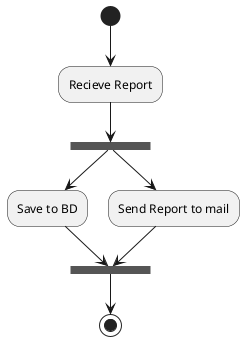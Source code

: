   ```plantuml
@startuml SendReport

(*) --> "Recieve Report"
--> ===B1===
--> "Send Report to mail"
--> ===B2===

===B1=== -right-> "Save to BD"
--> ===B2===

--> (*)

@enduml
```